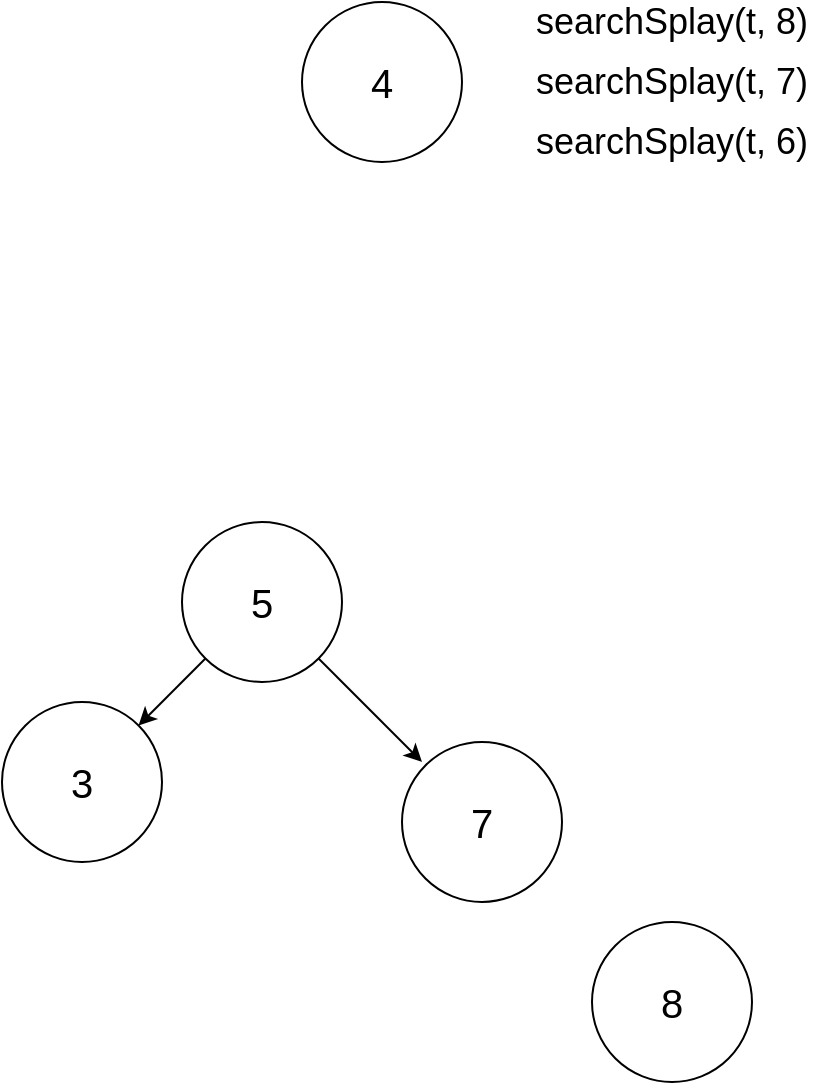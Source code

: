 <mxfile version="13.7.9" type="github">
  <diagram id="L8QtokBy4twJuRu05DtB" name="Page-1">
    <mxGraphModel dx="769" dy="674" grid="1" gridSize="10" guides="1" tooltips="1" connect="1" arrows="1" fold="1" page="1" pageScale="1" pageWidth="1169" pageHeight="1654" math="0" shadow="0">
      <root>
        <mxCell id="0" />
        <mxCell id="1" parent="0" />
        <mxCell id="8nin3ADlOJw-6rtWGwkk-22" style="edgeStyle=none;rounded=0;orthogonalLoop=1;jettySize=auto;html=1;exitX=1;exitY=1;exitDx=0;exitDy=0;" edge="1" parent="1" source="8nin3ADlOJw-6rtWGwkk-2">
          <mxGeometry relative="1" as="geometry">
            <mxPoint x="500" y="380" as="targetPoint" />
          </mxGeometry>
        </mxCell>
        <mxCell id="8nin3ADlOJw-6rtWGwkk-23" style="edgeStyle=none;rounded=0;orthogonalLoop=1;jettySize=auto;html=1;exitX=0;exitY=1;exitDx=0;exitDy=0;entryX=1;entryY=0;entryDx=0;entryDy=0;" edge="1" parent="1" source="8nin3ADlOJw-6rtWGwkk-2" target="8nin3ADlOJw-6rtWGwkk-4">
          <mxGeometry relative="1" as="geometry" />
        </mxCell>
        <mxCell id="8nin3ADlOJw-6rtWGwkk-2" value="&lt;font style=&quot;font-size: 20px&quot;&gt;5&lt;/font&gt;" style="ellipse;whiteSpace=wrap;html=1;" vertex="1" parent="1">
          <mxGeometry x="380" y="260" width="80" height="80" as="geometry" />
        </mxCell>
        <mxCell id="8nin3ADlOJw-6rtWGwkk-3" value="&lt;font style=&quot;font-size: 20px&quot;&gt;4&lt;/font&gt;" style="ellipse;whiteSpace=wrap;html=1;" vertex="1" parent="1">
          <mxGeometry x="440" width="80" height="80" as="geometry" />
        </mxCell>
        <mxCell id="8nin3ADlOJw-6rtWGwkk-4" value="&lt;span style=&quot;font-size: 20px&quot;&gt;3&lt;/span&gt;" style="ellipse;whiteSpace=wrap;html=1;" vertex="1" parent="1">
          <mxGeometry x="290" y="350" width="80" height="80" as="geometry" />
        </mxCell>
        <mxCell id="8nin3ADlOJw-6rtWGwkk-5" value="&lt;font style=&quot;font-size: 20px&quot;&gt;8&lt;br&gt;&lt;/font&gt;" style="ellipse;whiteSpace=wrap;html=1;" vertex="1" parent="1">
          <mxGeometry x="585" y="460" width="80" height="80" as="geometry" />
        </mxCell>
        <mxCell id="8nin3ADlOJw-6rtWGwkk-8" value="&lt;font style=&quot;font-size: 20px&quot;&gt;7&lt;/font&gt;" style="ellipse;whiteSpace=wrap;html=1;" vertex="1" parent="1">
          <mxGeometry x="490" y="370" width="80" height="80" as="geometry" />
        </mxCell>
        <mxCell id="8nin3ADlOJw-6rtWGwkk-13" value="&lt;font style=&quot;font-size: 18px&quot;&gt;searchSplay(t, 8)&lt;/font&gt;" style="text;html=1;strokeColor=none;fillColor=none;align=center;verticalAlign=middle;whiteSpace=wrap;rounded=0;" vertex="1" parent="1">
          <mxGeometry x="550" width="150" height="20" as="geometry" />
        </mxCell>
        <mxCell id="8nin3ADlOJw-6rtWGwkk-17" value="&lt;font style=&quot;font-size: 18px&quot;&gt;searchSplay(t, 7)&lt;/font&gt;" style="text;html=1;strokeColor=none;fillColor=none;align=center;verticalAlign=middle;whiteSpace=wrap;rounded=0;" vertex="1" parent="1">
          <mxGeometry x="550" y="30" width="150" height="20" as="geometry" />
        </mxCell>
        <mxCell id="8nin3ADlOJw-6rtWGwkk-18" value="&lt;font style=&quot;font-size: 18px&quot;&gt;searchSplay(t, 6)&lt;/font&gt;" style="text;html=1;strokeColor=none;fillColor=none;align=center;verticalAlign=middle;whiteSpace=wrap;rounded=0;" vertex="1" parent="1">
          <mxGeometry x="550" y="60" width="150" height="20" as="geometry" />
        </mxCell>
        <mxCell id="8nin3ADlOJw-6rtWGwkk-19" style="edgeStyle=none;rounded=0;orthogonalLoop=1;jettySize=auto;html=1;exitX=0;exitY=1;exitDx=0;exitDy=0;" edge="1" parent="1" source="8nin3ADlOJw-6rtWGwkk-2" target="8nin3ADlOJw-6rtWGwkk-2">
          <mxGeometry relative="1" as="geometry" />
        </mxCell>
      </root>
    </mxGraphModel>
  </diagram>
</mxfile>

